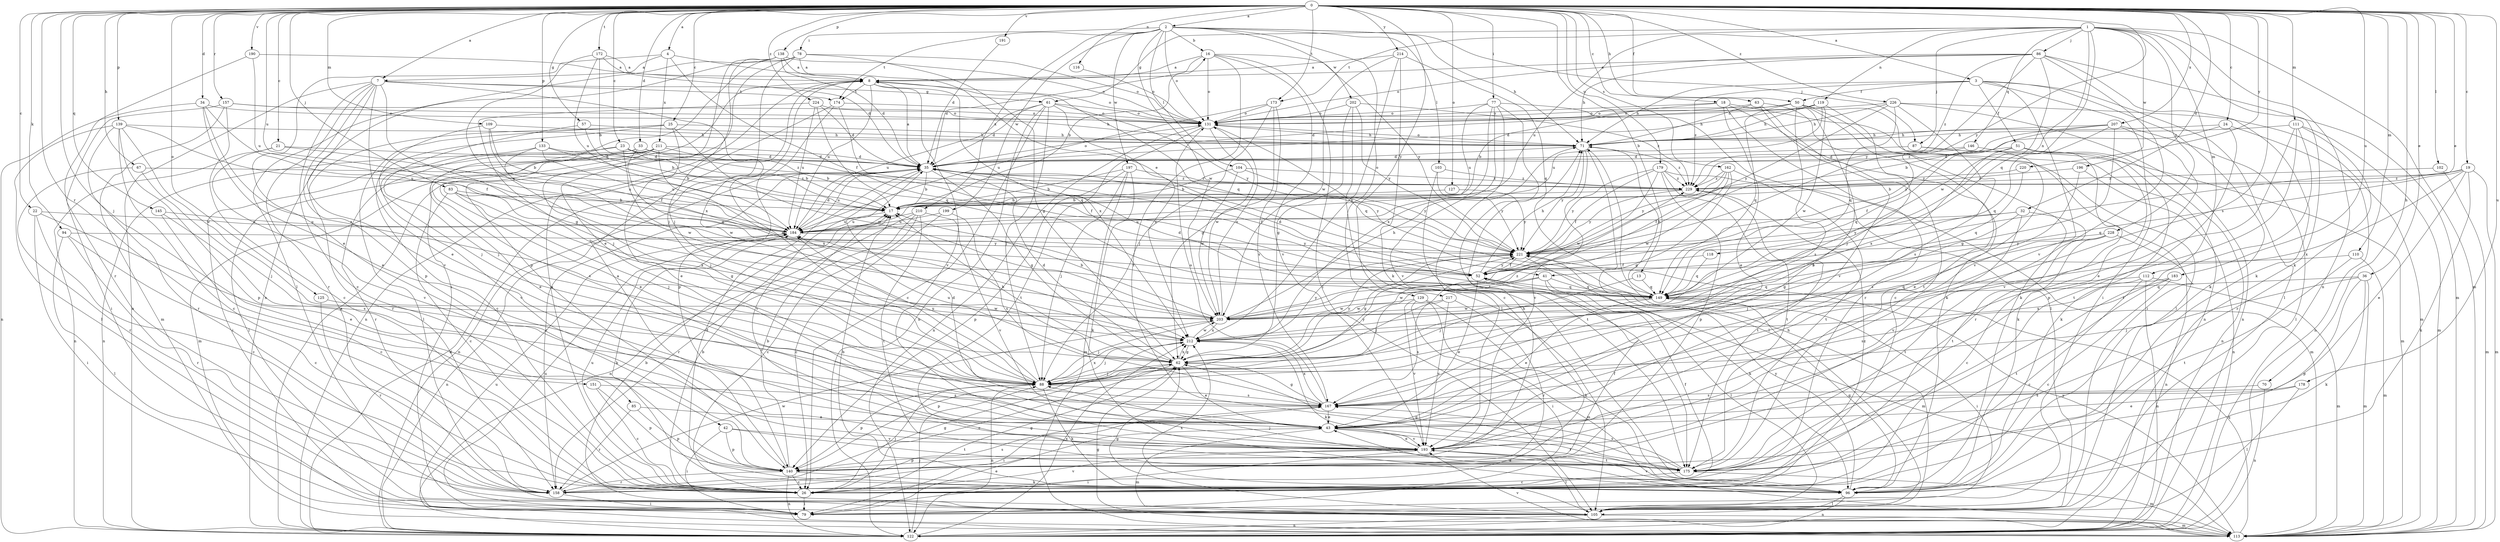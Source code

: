 strict digraph  {
0;
1;
2;
3;
4;
7;
8;
13;
16;
17;
18;
19;
21;
22;
23;
24;
25;
26;
32;
33;
34;
35;
36;
41;
42;
43;
50;
51;
52;
57;
61;
62;
63;
67;
70;
71;
77;
78;
79;
83;
85;
86;
87;
88;
94;
96;
102;
103;
104;
105;
109;
110;
111;
112;
113;
116;
118;
119;
122;
125;
127;
129;
131;
133;
138;
139;
140;
145;
146;
149;
151;
157;
158;
162;
167;
172;
173;
174;
175;
178;
179;
183;
184;
190;
191;
193;
196;
197;
199;
202;
203;
207;
210;
211;
212;
214;
217;
220;
221;
224;
226;
228;
229;
0 -> 2  [label=a];
0 -> 3  [label=a];
0 -> 4  [label=a];
0 -> 7  [label=a];
0 -> 13  [label=b];
0 -> 18  [label=c];
0 -> 19  [label=c];
0 -> 21  [label=c];
0 -> 22  [label=c];
0 -> 23  [label=c];
0 -> 24  [label=c];
0 -> 25  [label=c];
0 -> 32  [label=d];
0 -> 33  [label=d];
0 -> 34  [label=d];
0 -> 36  [label=e];
0 -> 41  [label=e];
0 -> 50  [label=f];
0 -> 57  [label=g];
0 -> 63  [label=h];
0 -> 67  [label=h];
0 -> 70  [label=h];
0 -> 77  [label=i];
0 -> 83  [label=j];
0 -> 85  [label=j];
0 -> 94  [label=k];
0 -> 102  [label=l];
0 -> 109  [label=m];
0 -> 110  [label=m];
0 -> 111  [label=m];
0 -> 116  [label=n];
0 -> 125  [label=o];
0 -> 127  [label=o];
0 -> 133  [label=p];
0 -> 138  [label=p];
0 -> 139  [label=p];
0 -> 145  [label=q];
0 -> 151  [label=r];
0 -> 157  [label=r];
0 -> 162  [label=s];
0 -> 167  [label=s];
0 -> 172  [label=t];
0 -> 173  [label=t];
0 -> 178  [label=u];
0 -> 179  [label=u];
0 -> 183  [label=u];
0 -> 184  [label=u];
0 -> 190  [label=v];
0 -> 191  [label=v];
0 -> 207  [label=x];
0 -> 214  [label=y];
0 -> 217  [label=y];
0 -> 220  [label=y];
0 -> 221  [label=y];
0 -> 224  [label=z];
0 -> 226  [label=z];
1 -> 61  [label=g];
1 -> 86  [label=j];
1 -> 87  [label=j];
1 -> 96  [label=k];
1 -> 112  [label=m];
1 -> 113  [label=m];
1 -> 118  [label=n];
1 -> 119  [label=n];
1 -> 122  [label=n];
1 -> 146  [label=q];
1 -> 149  [label=q];
1 -> 173  [label=t];
1 -> 184  [label=u];
1 -> 196  [label=w];
1 -> 228  [label=z];
2 -> 16  [label=b];
2 -> 71  [label=h];
2 -> 78  [label=i];
2 -> 87  [label=j];
2 -> 103  [label=l];
2 -> 104  [label=l];
2 -> 129  [label=o];
2 -> 131  [label=o];
2 -> 174  [label=t];
2 -> 197  [label=w];
2 -> 199  [label=w];
2 -> 202  [label=w];
2 -> 203  [label=w];
2 -> 210  [label=x];
3 -> 50  [label=f];
3 -> 51  [label=f];
3 -> 71  [label=h];
3 -> 79  [label=i];
3 -> 96  [label=k];
3 -> 105  [label=l];
3 -> 193  [label=v];
3 -> 229  [label=z];
4 -> 7  [label=a];
4 -> 41  [label=e];
4 -> 42  [label=e];
4 -> 52  [label=f];
4 -> 211  [label=x];
7 -> 26  [label=c];
7 -> 43  [label=e];
7 -> 61  [label=g];
7 -> 62  [label=g];
7 -> 122  [label=n];
7 -> 140  [label=p];
7 -> 158  [label=r];
7 -> 174  [label=t];
7 -> 193  [label=v];
7 -> 212  [label=x];
8 -> 131  [label=o];
8 -> 149  [label=q];
8 -> 174  [label=t];
8 -> 184  [label=u];
8 -> 193  [label=v];
8 -> 212  [label=x];
13 -> 88  [label=j];
13 -> 149  [label=q];
16 -> 8  [label=a];
16 -> 35  [label=d];
16 -> 105  [label=l];
16 -> 131  [label=o];
16 -> 175  [label=t];
16 -> 193  [label=v];
16 -> 221  [label=y];
17 -> 16  [label=b];
17 -> 184  [label=u];
18 -> 17  [label=b];
18 -> 43  [label=e];
18 -> 96  [label=k];
18 -> 122  [label=n];
18 -> 131  [label=o];
18 -> 158  [label=r];
19 -> 17  [label=b];
19 -> 43  [label=e];
19 -> 96  [label=k];
19 -> 113  [label=m];
19 -> 149  [label=q];
19 -> 212  [label=x];
19 -> 229  [label=z];
21 -> 35  [label=d];
21 -> 122  [label=n];
21 -> 184  [label=u];
21 -> 193  [label=v];
22 -> 26  [label=c];
22 -> 43  [label=e];
22 -> 79  [label=i];
22 -> 184  [label=u];
23 -> 17  [label=b];
23 -> 35  [label=d];
23 -> 43  [label=e];
23 -> 158  [label=r];
23 -> 203  [label=w];
23 -> 229  [label=z];
24 -> 17  [label=b];
24 -> 71  [label=h];
24 -> 122  [label=n];
24 -> 175  [label=t];
25 -> 26  [label=c];
25 -> 43  [label=e];
25 -> 71  [label=h];
25 -> 105  [label=l];
25 -> 158  [label=r];
25 -> 203  [label=w];
26 -> 8  [label=a];
26 -> 17  [label=b];
26 -> 52  [label=f];
26 -> 62  [label=g];
26 -> 79  [label=i];
26 -> 88  [label=j];
26 -> 184  [label=u];
26 -> 193  [label=v];
26 -> 229  [label=z];
32 -> 62  [label=g];
32 -> 175  [label=t];
32 -> 184  [label=u];
32 -> 193  [label=v];
32 -> 221  [label=y];
33 -> 17  [label=b];
33 -> 35  [label=d];
33 -> 122  [label=n];
33 -> 149  [label=q];
33 -> 167  [label=s];
34 -> 43  [label=e];
34 -> 52  [label=f];
34 -> 122  [label=n];
34 -> 131  [label=o];
34 -> 212  [label=x];
35 -> 8  [label=a];
35 -> 17  [label=b];
35 -> 52  [label=f];
35 -> 62  [label=g];
35 -> 122  [label=n];
35 -> 131  [label=o];
35 -> 158  [label=r];
35 -> 184  [label=u];
35 -> 193  [label=v];
35 -> 221  [label=y];
35 -> 229  [label=z];
36 -> 88  [label=j];
36 -> 96  [label=k];
36 -> 113  [label=m];
36 -> 140  [label=p];
36 -> 149  [label=q];
41 -> 88  [label=j];
41 -> 105  [label=l];
41 -> 113  [label=m];
41 -> 149  [label=q];
41 -> 203  [label=w];
42 -> 79  [label=i];
42 -> 140  [label=p];
42 -> 175  [label=t];
42 -> 193  [label=v];
43 -> 35  [label=d];
43 -> 113  [label=m];
43 -> 175  [label=t];
43 -> 193  [label=v];
50 -> 35  [label=d];
50 -> 43  [label=e];
50 -> 79  [label=i];
50 -> 96  [label=k];
50 -> 131  [label=o];
50 -> 149  [label=q];
50 -> 167  [label=s];
50 -> 175  [label=t];
51 -> 35  [label=d];
51 -> 96  [label=k];
51 -> 122  [label=n];
51 -> 149  [label=q];
51 -> 158  [label=r];
51 -> 212  [label=x];
52 -> 35  [label=d];
52 -> 43  [label=e];
52 -> 71  [label=h];
52 -> 149  [label=q];
52 -> 221  [label=y];
57 -> 17  [label=b];
57 -> 71  [label=h];
57 -> 88  [label=j];
61 -> 26  [label=c];
61 -> 35  [label=d];
61 -> 88  [label=j];
61 -> 122  [label=n];
61 -> 131  [label=o];
61 -> 184  [label=u];
61 -> 212  [label=x];
61 -> 221  [label=y];
62 -> 17  [label=b];
62 -> 26  [label=c];
62 -> 35  [label=d];
62 -> 43  [label=e];
62 -> 88  [label=j];
62 -> 184  [label=u];
62 -> 212  [label=x];
62 -> 221  [label=y];
62 -> 229  [label=z];
63 -> 26  [label=c];
63 -> 71  [label=h];
63 -> 105  [label=l];
63 -> 131  [label=o];
63 -> 193  [label=v];
67 -> 88  [label=j];
67 -> 158  [label=r];
67 -> 229  [label=z];
70 -> 122  [label=n];
70 -> 167  [label=s];
71 -> 35  [label=d];
71 -> 105  [label=l];
71 -> 131  [label=o];
71 -> 193  [label=v];
71 -> 221  [label=y];
71 -> 229  [label=z];
77 -> 26  [label=c];
77 -> 105  [label=l];
77 -> 131  [label=o];
77 -> 175  [label=t];
77 -> 184  [label=u];
77 -> 193  [label=v];
77 -> 212  [label=x];
78 -> 8  [label=a];
78 -> 62  [label=g];
78 -> 79  [label=i];
78 -> 88  [label=j];
78 -> 122  [label=n];
78 -> 131  [label=o];
78 -> 140  [label=p];
79 -> 43  [label=e];
79 -> 184  [label=u];
83 -> 17  [label=b];
83 -> 26  [label=c];
83 -> 62  [label=g];
83 -> 88  [label=j];
83 -> 212  [label=x];
85 -> 43  [label=e];
85 -> 140  [label=p];
85 -> 158  [label=r];
86 -> 8  [label=a];
86 -> 71  [label=h];
86 -> 96  [label=k];
86 -> 113  [label=m];
86 -> 131  [label=o];
86 -> 193  [label=v];
86 -> 203  [label=w];
86 -> 221  [label=y];
86 -> 229  [label=z];
87 -> 35  [label=d];
87 -> 96  [label=k];
87 -> 113  [label=m];
88 -> 8  [label=a];
88 -> 96  [label=k];
88 -> 122  [label=n];
88 -> 140  [label=p];
88 -> 167  [label=s];
88 -> 184  [label=u];
88 -> 212  [label=x];
88 -> 221  [label=y];
94 -> 26  [label=c];
94 -> 105  [label=l];
94 -> 158  [label=r];
94 -> 221  [label=y];
96 -> 17  [label=b];
96 -> 35  [label=d];
96 -> 43  [label=e];
96 -> 105  [label=l];
96 -> 122  [label=n];
96 -> 149  [label=q];
96 -> 193  [label=v];
96 -> 221  [label=y];
102 -> 113  [label=m];
102 -> 229  [label=z];
103 -> 175  [label=t];
103 -> 221  [label=y];
103 -> 229  [label=z];
104 -> 17  [label=b];
104 -> 203  [label=w];
104 -> 221  [label=y];
104 -> 229  [label=z];
105 -> 17  [label=b];
105 -> 62  [label=g];
105 -> 71  [label=h];
105 -> 113  [label=m];
105 -> 122  [label=n];
105 -> 212  [label=x];
109 -> 17  [label=b];
109 -> 52  [label=f];
109 -> 71  [label=h];
109 -> 88  [label=j];
110 -> 52  [label=f];
110 -> 113  [label=m];
110 -> 175  [label=t];
111 -> 43  [label=e];
111 -> 71  [label=h];
111 -> 113  [label=m];
111 -> 140  [label=p];
111 -> 158  [label=r];
111 -> 175  [label=t];
112 -> 26  [label=c];
112 -> 113  [label=m];
112 -> 122  [label=n];
112 -> 149  [label=q];
112 -> 212  [label=x];
113 -> 62  [label=g];
113 -> 149  [label=q];
113 -> 184  [label=u];
113 -> 193  [label=v];
113 -> 221  [label=y];
116 -> 131  [label=o];
118 -> 52  [label=f];
118 -> 149  [label=q];
119 -> 35  [label=d];
119 -> 71  [label=h];
119 -> 88  [label=j];
119 -> 131  [label=o];
119 -> 184  [label=u];
119 -> 203  [label=w];
122 -> 8  [label=a];
122 -> 35  [label=d];
122 -> 88  [label=j];
122 -> 212  [label=x];
125 -> 158  [label=r];
125 -> 203  [label=w];
127 -> 17  [label=b];
127 -> 221  [label=y];
129 -> 79  [label=i];
129 -> 96  [label=k];
129 -> 113  [label=m];
129 -> 193  [label=v];
129 -> 203  [label=w];
131 -> 71  [label=h];
131 -> 122  [label=n];
131 -> 149  [label=q];
131 -> 175  [label=t];
131 -> 203  [label=w];
133 -> 17  [label=b];
133 -> 35  [label=d];
133 -> 184  [label=u];
133 -> 193  [label=v];
133 -> 203  [label=w];
138 -> 8  [label=a];
138 -> 35  [label=d];
138 -> 43  [label=e];
138 -> 88  [label=j];
138 -> 105  [label=l];
138 -> 131  [label=o];
139 -> 26  [label=c];
139 -> 71  [label=h];
139 -> 105  [label=l];
139 -> 140  [label=p];
139 -> 158  [label=r];
139 -> 184  [label=u];
139 -> 203  [label=w];
140 -> 8  [label=a];
140 -> 17  [label=b];
140 -> 26  [label=c];
140 -> 52  [label=f];
140 -> 71  [label=h];
140 -> 96  [label=k];
140 -> 122  [label=n];
140 -> 158  [label=r];
145 -> 26  [label=c];
145 -> 167  [label=s];
145 -> 184  [label=u];
146 -> 35  [label=d];
146 -> 43  [label=e];
146 -> 52  [label=f];
149 -> 35  [label=d];
149 -> 43  [label=e];
149 -> 71  [label=h];
149 -> 79  [label=i];
149 -> 203  [label=w];
151 -> 26  [label=c];
151 -> 140  [label=p];
151 -> 167  [label=s];
157 -> 26  [label=c];
157 -> 71  [label=h];
157 -> 79  [label=i];
157 -> 113  [label=m];
157 -> 131  [label=o];
158 -> 62  [label=g];
158 -> 79  [label=i];
158 -> 167  [label=s];
158 -> 203  [label=w];
162 -> 52  [label=f];
162 -> 62  [label=g];
162 -> 175  [label=t];
162 -> 203  [label=w];
162 -> 221  [label=y];
162 -> 229  [label=z];
167 -> 43  [label=e];
167 -> 62  [label=g];
167 -> 79  [label=i];
167 -> 131  [label=o];
167 -> 212  [label=x];
172 -> 8  [label=a];
172 -> 17  [label=b];
172 -> 35  [label=d];
172 -> 149  [label=q];
172 -> 184  [label=u];
173 -> 62  [label=g];
173 -> 88  [label=j];
173 -> 131  [label=o];
173 -> 167  [label=s];
173 -> 184  [label=u];
174 -> 122  [label=n];
174 -> 131  [label=o];
174 -> 140  [label=p];
174 -> 149  [label=q];
175 -> 26  [label=c];
175 -> 62  [label=g];
175 -> 88  [label=j];
175 -> 113  [label=m];
175 -> 167  [label=s];
178 -> 43  [label=e];
178 -> 105  [label=l];
178 -> 167  [label=s];
179 -> 52  [label=f];
179 -> 113  [label=m];
179 -> 140  [label=p];
179 -> 175  [label=t];
179 -> 203  [label=w];
179 -> 221  [label=y];
179 -> 229  [label=z];
183 -> 26  [label=c];
183 -> 149  [label=q];
183 -> 167  [label=s];
183 -> 175  [label=t];
184 -> 35  [label=d];
184 -> 96  [label=k];
184 -> 122  [label=n];
184 -> 221  [label=y];
190 -> 8  [label=a];
190 -> 158  [label=r];
190 -> 184  [label=u];
191 -> 35  [label=d];
193 -> 43  [label=e];
193 -> 79  [label=i];
193 -> 105  [label=l];
193 -> 140  [label=p];
193 -> 175  [label=t];
196 -> 122  [label=n];
196 -> 167  [label=s];
196 -> 229  [label=z];
197 -> 17  [label=b];
197 -> 88  [label=j];
197 -> 96  [label=k];
197 -> 113  [label=m];
197 -> 140  [label=p];
197 -> 229  [label=z];
199 -> 26  [label=c];
199 -> 167  [label=s];
199 -> 184  [label=u];
202 -> 62  [label=g];
202 -> 105  [label=l];
202 -> 131  [label=o];
202 -> 221  [label=y];
202 -> 229  [label=z];
203 -> 17  [label=b];
203 -> 71  [label=h];
203 -> 88  [label=j];
203 -> 131  [label=o];
203 -> 212  [label=x];
207 -> 62  [label=g];
207 -> 71  [label=h];
207 -> 105  [label=l];
207 -> 149  [label=q];
207 -> 193  [label=v];
207 -> 221  [label=y];
207 -> 229  [label=z];
210 -> 26  [label=c];
210 -> 122  [label=n];
210 -> 158  [label=r];
210 -> 175  [label=t];
210 -> 184  [label=u];
210 -> 193  [label=v];
211 -> 35  [label=d];
211 -> 43  [label=e];
211 -> 52  [label=f];
211 -> 79  [label=i];
211 -> 88  [label=j];
211 -> 105  [label=l];
211 -> 113  [label=m];
211 -> 212  [label=x];
212 -> 62  [label=g];
212 -> 88  [label=j];
212 -> 96  [label=k];
212 -> 140  [label=p];
212 -> 203  [label=w];
212 -> 221  [label=y];
214 -> 8  [label=a];
214 -> 96  [label=k];
214 -> 149  [label=q];
214 -> 203  [label=w];
214 -> 212  [label=x];
217 -> 158  [label=r];
217 -> 167  [label=s];
217 -> 193  [label=v];
217 -> 203  [label=w];
220 -> 149  [label=q];
220 -> 229  [label=z];
221 -> 52  [label=f];
221 -> 62  [label=g];
221 -> 96  [label=k];
224 -> 35  [label=d];
224 -> 88  [label=j];
224 -> 131  [label=o];
224 -> 149  [label=q];
224 -> 184  [label=u];
226 -> 71  [label=h];
226 -> 113  [label=m];
226 -> 122  [label=n];
226 -> 131  [label=o];
226 -> 149  [label=q];
226 -> 167  [label=s];
226 -> 221  [label=y];
228 -> 26  [label=c];
228 -> 88  [label=j];
228 -> 122  [label=n];
228 -> 175  [label=t];
228 -> 221  [label=y];
229 -> 17  [label=b];
229 -> 175  [label=t];
229 -> 221  [label=y];
}
